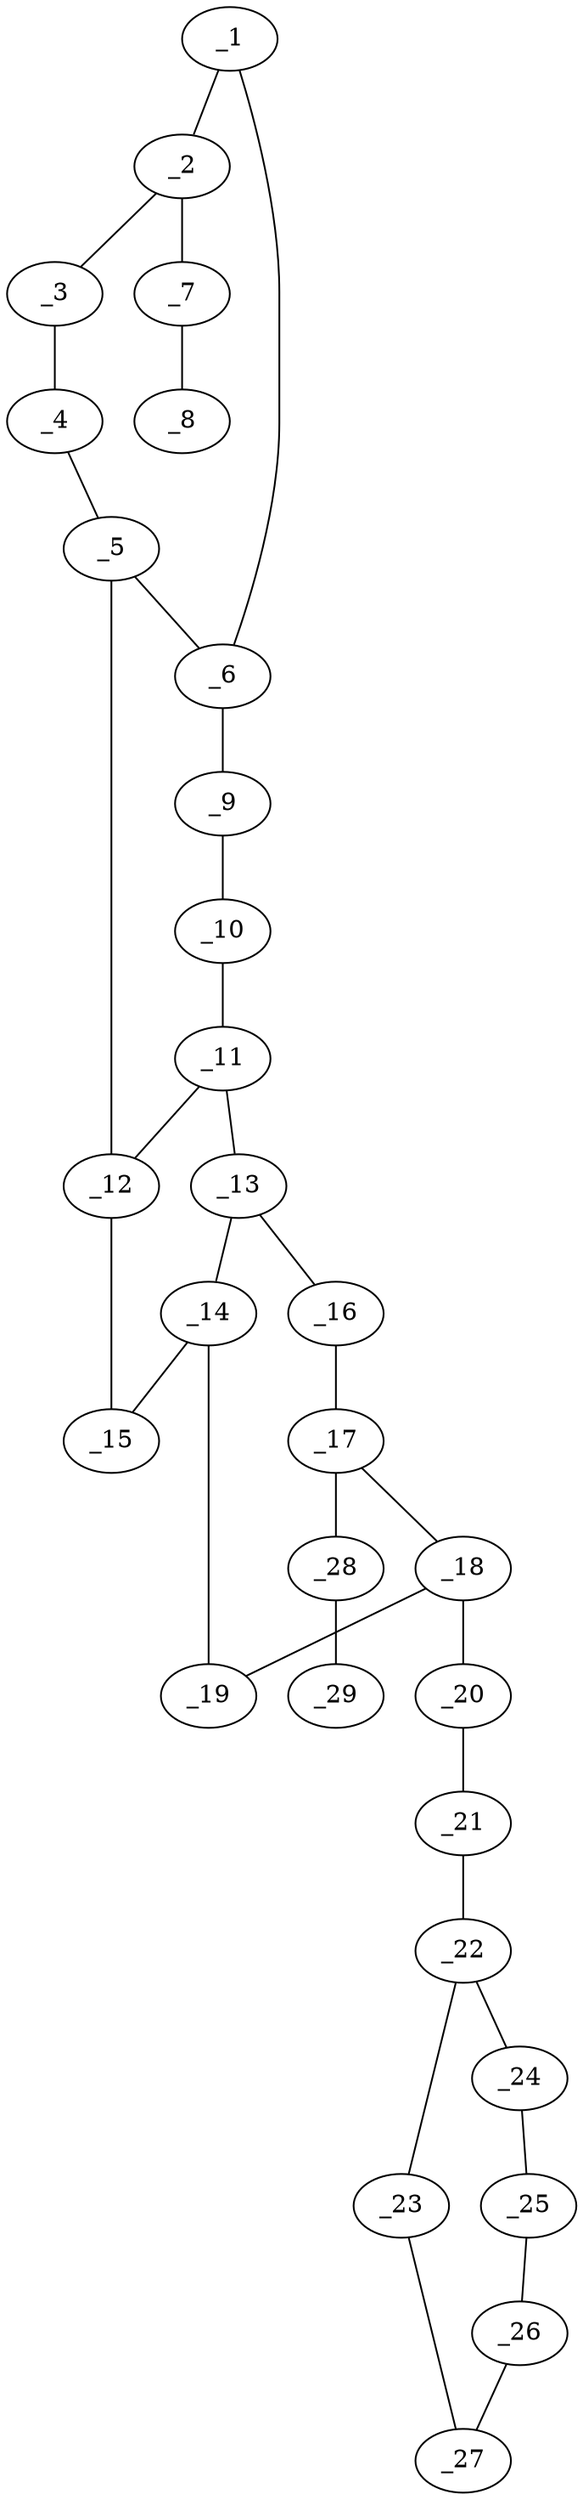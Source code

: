 graph molid657504 {
	_1	 [charge=0,
		chem=1,
		symbol="C  ",
		x="12.1041",
		y="-1.0248"];
	_2	 [charge=0,
		chem=1,
		symbol="C  ",
		x="12.1041",
		y="-2.0248"];
	_1 -- _2	 [valence=1];
	_6	 [charge=0,
		chem=1,
		symbol="C  ",
		x="11.238",
		y="-0.5248"];
	_1 -- _6	 [valence=2];
	_3	 [charge=0,
		chem=1,
		symbol="C  ",
		x="11.238",
		y="-2.5248"];
	_2 -- _3	 [valence=2];
	_7	 [charge=0,
		chem=2,
		symbol="O  ",
		x="12.9701",
		y="-2.5248"];
	_2 -- _7	 [valence=1];
	_4	 [charge=0,
		chem=1,
		symbol="C  ",
		x="10.372",
		y="-2.0248"];
	_3 -- _4	 [valence=1];
	_5	 [charge=0,
		chem=1,
		symbol="C  ",
		x="10.372",
		y="-1.0248"];
	_4 -- _5	 [valence=2];
	_5 -- _6	 [valence=1];
	_12	 [charge=0,
		chem=1,
		symbol="C  ",
		x="9.506",
		y="-0.5248"];
	_5 -- _12	 [valence=1];
	_9	 [charge=0,
		chem=2,
		symbol="O  ",
		x="11.238",
		y="0.4752"];
	_6 -- _9	 [valence=1];
	_8	 [charge=0,
		chem=1,
		symbol="C  ",
		x="12.9701",
		y="-3.5248"];
	_7 -- _8	 [valence=1];
	_10	 [charge=0,
		chem=1,
		symbol="C  ",
		x="10.372",
		y="0.9752"];
	_9 -- _10	 [valence=1];
	_11	 [charge=0,
		chem=1,
		symbol="C  ",
		x="9.506",
		y="0.4752"];
	_10 -- _11	 [valence=1];
	_11 -- _12	 [valence=1];
	_13	 [charge=0,
		chem=1,
		symbol="C  ",
		x="8.5549",
		y="0.7842"];
	_11 -- _13	 [valence=1];
	_15	 [charge=0,
		chem=2,
		symbol="O  ",
		x="8.5549",
		y="-0.8338"];
	_12 -- _15	 [valence=1];
	_14	 [charge=0,
		chem=1,
		symbol="C  ",
		x="7.9671",
		y="-0.0248"];
	_13 -- _14	 [valence=1];
	_16	 [charge=0,
		chem=1,
		symbol="C  ",
		x="8.1482",
		y="1.6977"];
	_13 -- _16	 [valence=2];
	_14 -- _15	 [valence=1];
	_19	 [charge=0,
		chem=1,
		symbol="C  ",
		x="6.9726",
		y="0.0797"];
	_14 -- _19	 [valence=2];
	_17	 [charge=0,
		chem=1,
		symbol="C  ",
		x="7.1537",
		y="1.8023"];
	_16 -- _17	 [valence=1];
	_18	 [charge=0,
		chem=1,
		symbol="C  ",
		x="6.5659",
		y="0.9932"];
	_17 -- _18	 [valence=2];
	_28	 [charge=0,
		chem=2,
		symbol="O  ",
		x="6.7469",
		y="2.7158"];
	_17 -- _28	 [valence=1];
	_18 -- _19	 [valence=1];
	_20	 [charge=0,
		chem=2,
		symbol="O  ",
		x="5.5713",
		y="1.0978"];
	_18 -- _20	 [valence=1];
	_21	 [charge=0,
		chem=1,
		symbol="C  ",
		x="4.9836",
		y="0.2887"];
	_20 -- _21	 [valence=1];
	_22	 [charge=0,
		chem=1,
		symbol="C  ",
		x="3.989",
		y="0.3933"];
	_21 -- _22	 [valence=1];
	_23	 [charge=0,
		chem=1,
		symbol="C  ",
		x="3.4013",
		y="-0.4158"];
	_22 -- _23	 [valence=1];
	_24	 [charge=0,
		chem=1,
		symbol="C  ",
		x="3.5823",
		y="1.3068"];
	_22 -- _24	 [valence=2];
	_27	 [charge=0,
		chem=1,
		symbol="C  ",
		x="2.4067",
		y="-0.3112"];
	_23 -- _27	 [valence=2];
	_25	 [charge=0,
		chem=1,
		symbol="C  ",
		x="2.5878",
		y="1.4113"];
	_24 -- _25	 [valence=1];
	_26	 [charge=0,
		chem=1,
		symbol="C  ",
		x=2,
		y="0.6023"];
	_25 -- _26	 [valence=2];
	_26 -- _27	 [valence=1];
	_29	 [charge=0,
		chem=1,
		symbol="C  ",
		x="7.3347",
		y="3.5248"];
	_28 -- _29	 [valence=1];
}

